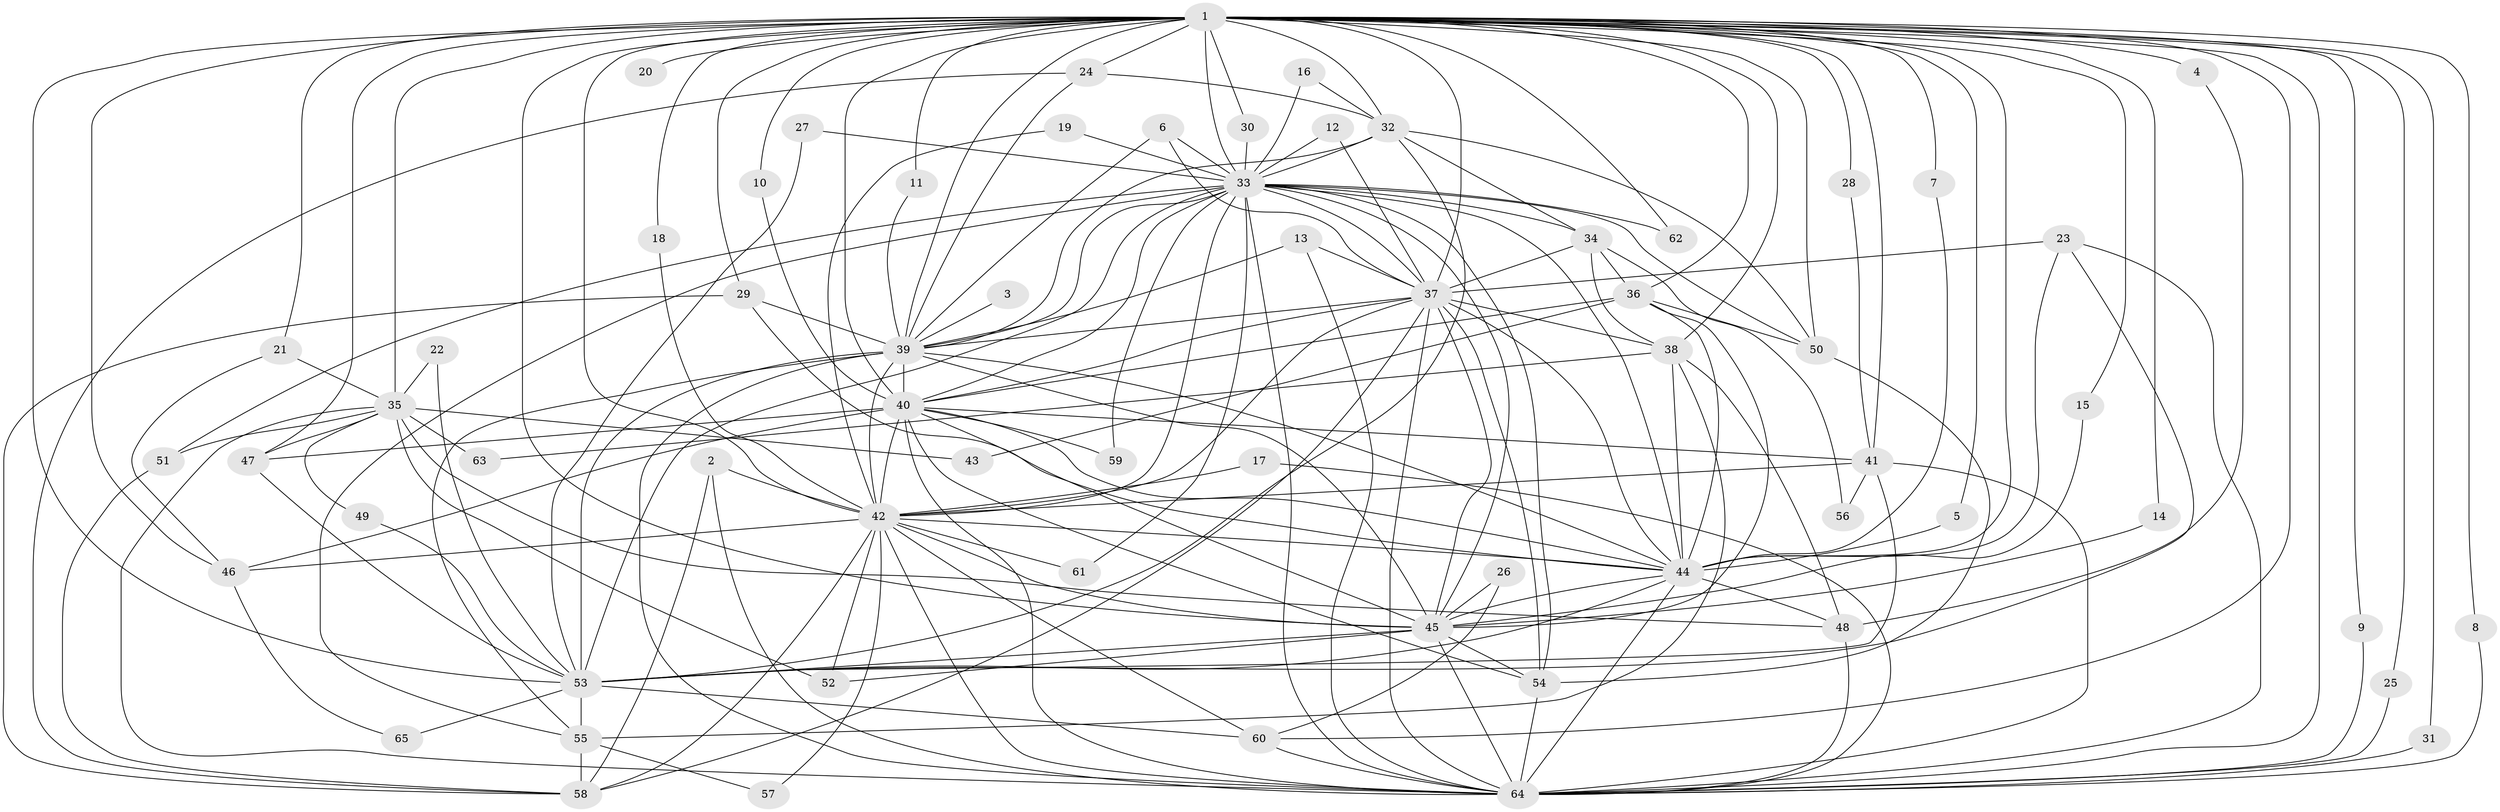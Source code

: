 // original degree distribution, {33: 0.007751937984496124, 23: 0.007751937984496124, 26: 0.015503875968992248, 18: 0.007751937984496124, 17: 0.015503875968992248, 24: 0.007751937984496124, 20: 0.007751937984496124, 21: 0.007751937984496124, 13: 0.007751937984496124, 6: 0.046511627906976744, 7: 0.015503875968992248, 2: 0.5271317829457365, 4: 0.06201550387596899, 3: 0.24806201550387597, 9: 0.007751937984496124, 5: 0.007751937984496124}
// Generated by graph-tools (version 1.1) at 2025/25/03/09/25 03:25:47]
// undirected, 65 vertices, 188 edges
graph export_dot {
graph [start="1"]
  node [color=gray90,style=filled];
  1;
  2;
  3;
  4;
  5;
  6;
  7;
  8;
  9;
  10;
  11;
  12;
  13;
  14;
  15;
  16;
  17;
  18;
  19;
  20;
  21;
  22;
  23;
  24;
  25;
  26;
  27;
  28;
  29;
  30;
  31;
  32;
  33;
  34;
  35;
  36;
  37;
  38;
  39;
  40;
  41;
  42;
  43;
  44;
  45;
  46;
  47;
  48;
  49;
  50;
  51;
  52;
  53;
  54;
  55;
  56;
  57;
  58;
  59;
  60;
  61;
  62;
  63;
  64;
  65;
  1 -- 4 [weight=2.0];
  1 -- 5 [weight=1.0];
  1 -- 7 [weight=1.0];
  1 -- 8 [weight=1.0];
  1 -- 9 [weight=1.0];
  1 -- 10 [weight=1.0];
  1 -- 11 [weight=1.0];
  1 -- 14 [weight=1.0];
  1 -- 15 [weight=1.0];
  1 -- 18 [weight=1.0];
  1 -- 20 [weight=2.0];
  1 -- 21 [weight=1.0];
  1 -- 24 [weight=1.0];
  1 -- 25 [weight=1.0];
  1 -- 28 [weight=1.0];
  1 -- 29 [weight=1.0];
  1 -- 30 [weight=1.0];
  1 -- 31 [weight=1.0];
  1 -- 32 [weight=1.0];
  1 -- 33 [weight=2.0];
  1 -- 35 [weight=2.0];
  1 -- 36 [weight=1.0];
  1 -- 37 [weight=2.0];
  1 -- 38 [weight=1.0];
  1 -- 39 [weight=3.0];
  1 -- 40 [weight=4.0];
  1 -- 41 [weight=1.0];
  1 -- 42 [weight=2.0];
  1 -- 44 [weight=2.0];
  1 -- 45 [weight=2.0];
  1 -- 46 [weight=2.0];
  1 -- 47 [weight=1.0];
  1 -- 50 [weight=1.0];
  1 -- 53 [weight=2.0];
  1 -- 60 [weight=1.0];
  1 -- 62 [weight=1.0];
  1 -- 64 [weight=3.0];
  2 -- 42 [weight=1.0];
  2 -- 58 [weight=1.0];
  2 -- 64 [weight=1.0];
  3 -- 39 [weight=1.0];
  4 -- 48 [weight=1.0];
  5 -- 44 [weight=1.0];
  6 -- 33 [weight=1.0];
  6 -- 37 [weight=2.0];
  6 -- 39 [weight=1.0];
  7 -- 44 [weight=1.0];
  8 -- 64 [weight=1.0];
  9 -- 64 [weight=1.0];
  10 -- 40 [weight=1.0];
  11 -- 39 [weight=1.0];
  12 -- 33 [weight=1.0];
  12 -- 37 [weight=1.0];
  13 -- 37 [weight=1.0];
  13 -- 39 [weight=1.0];
  13 -- 64 [weight=1.0];
  14 -- 45 [weight=1.0];
  15 -- 45 [weight=1.0];
  16 -- 32 [weight=1.0];
  16 -- 33 [weight=1.0];
  17 -- 42 [weight=1.0];
  17 -- 64 [weight=1.0];
  18 -- 42 [weight=1.0];
  19 -- 33 [weight=1.0];
  19 -- 42 [weight=1.0];
  21 -- 35 [weight=1.0];
  21 -- 46 [weight=1.0];
  22 -- 35 [weight=1.0];
  22 -- 53 [weight=1.0];
  23 -- 37 [weight=1.0];
  23 -- 44 [weight=1.0];
  23 -- 53 [weight=1.0];
  23 -- 64 [weight=1.0];
  24 -- 32 [weight=1.0];
  24 -- 39 [weight=1.0];
  24 -- 58 [weight=1.0];
  25 -- 64 [weight=1.0];
  26 -- 45 [weight=1.0];
  26 -- 60 [weight=1.0];
  27 -- 33 [weight=1.0];
  27 -- 53 [weight=1.0];
  28 -- 41 [weight=1.0];
  29 -- 39 [weight=1.0];
  29 -- 44 [weight=1.0];
  29 -- 58 [weight=1.0];
  30 -- 33 [weight=1.0];
  31 -- 64 [weight=1.0];
  32 -- 33 [weight=1.0];
  32 -- 34 [weight=1.0];
  32 -- 39 [weight=2.0];
  32 -- 50 [weight=2.0];
  32 -- 53 [weight=1.0];
  33 -- 34 [weight=1.0];
  33 -- 37 [weight=3.0];
  33 -- 39 [weight=1.0];
  33 -- 40 [weight=2.0];
  33 -- 42 [weight=1.0];
  33 -- 44 [weight=1.0];
  33 -- 45 [weight=1.0];
  33 -- 50 [weight=1.0];
  33 -- 51 [weight=1.0];
  33 -- 53 [weight=1.0];
  33 -- 54 [weight=1.0];
  33 -- 55 [weight=1.0];
  33 -- 59 [weight=1.0];
  33 -- 61 [weight=1.0];
  33 -- 62 [weight=1.0];
  33 -- 64 [weight=1.0];
  34 -- 36 [weight=1.0];
  34 -- 37 [weight=1.0];
  34 -- 38 [weight=1.0];
  34 -- 56 [weight=1.0];
  35 -- 43 [weight=1.0];
  35 -- 47 [weight=1.0];
  35 -- 48 [weight=1.0];
  35 -- 49 [weight=1.0];
  35 -- 51 [weight=1.0];
  35 -- 52 [weight=1.0];
  35 -- 63 [weight=1.0];
  35 -- 64 [weight=1.0];
  36 -- 40 [weight=1.0];
  36 -- 43 [weight=1.0];
  36 -- 44 [weight=1.0];
  36 -- 45 [weight=1.0];
  36 -- 50 [weight=1.0];
  37 -- 38 [weight=2.0];
  37 -- 39 [weight=1.0];
  37 -- 40 [weight=1.0];
  37 -- 42 [weight=2.0];
  37 -- 44 [weight=1.0];
  37 -- 45 [weight=2.0];
  37 -- 54 [weight=1.0];
  37 -- 58 [weight=1.0];
  37 -- 64 [weight=2.0];
  38 -- 44 [weight=1.0];
  38 -- 48 [weight=1.0];
  38 -- 55 [weight=1.0];
  38 -- 63 [weight=1.0];
  39 -- 40 [weight=1.0];
  39 -- 42 [weight=2.0];
  39 -- 44 [weight=1.0];
  39 -- 45 [weight=1.0];
  39 -- 53 [weight=1.0];
  39 -- 55 [weight=1.0];
  39 -- 64 [weight=2.0];
  40 -- 41 [weight=1.0];
  40 -- 42 [weight=1.0];
  40 -- 44 [weight=1.0];
  40 -- 45 [weight=1.0];
  40 -- 46 [weight=1.0];
  40 -- 47 [weight=1.0];
  40 -- 54 [weight=1.0];
  40 -- 59 [weight=1.0];
  40 -- 64 [weight=1.0];
  41 -- 42 [weight=1.0];
  41 -- 53 [weight=1.0];
  41 -- 56 [weight=1.0];
  41 -- 64 [weight=1.0];
  42 -- 44 [weight=1.0];
  42 -- 45 [weight=1.0];
  42 -- 46 [weight=1.0];
  42 -- 52 [weight=1.0];
  42 -- 57 [weight=1.0];
  42 -- 58 [weight=1.0];
  42 -- 60 [weight=1.0];
  42 -- 61 [weight=1.0];
  42 -- 64 [weight=1.0];
  44 -- 45 [weight=1.0];
  44 -- 48 [weight=1.0];
  44 -- 53 [weight=1.0];
  44 -- 64 [weight=1.0];
  45 -- 52 [weight=1.0];
  45 -- 53 [weight=1.0];
  45 -- 54 [weight=1.0];
  45 -- 64 [weight=2.0];
  46 -- 65 [weight=1.0];
  47 -- 53 [weight=1.0];
  48 -- 64 [weight=1.0];
  49 -- 53 [weight=1.0];
  50 -- 54 [weight=1.0];
  51 -- 58 [weight=1.0];
  53 -- 55 [weight=1.0];
  53 -- 60 [weight=1.0];
  53 -- 65 [weight=1.0];
  54 -- 64 [weight=1.0];
  55 -- 57 [weight=1.0];
  55 -- 58 [weight=1.0];
  60 -- 64 [weight=1.0];
}
